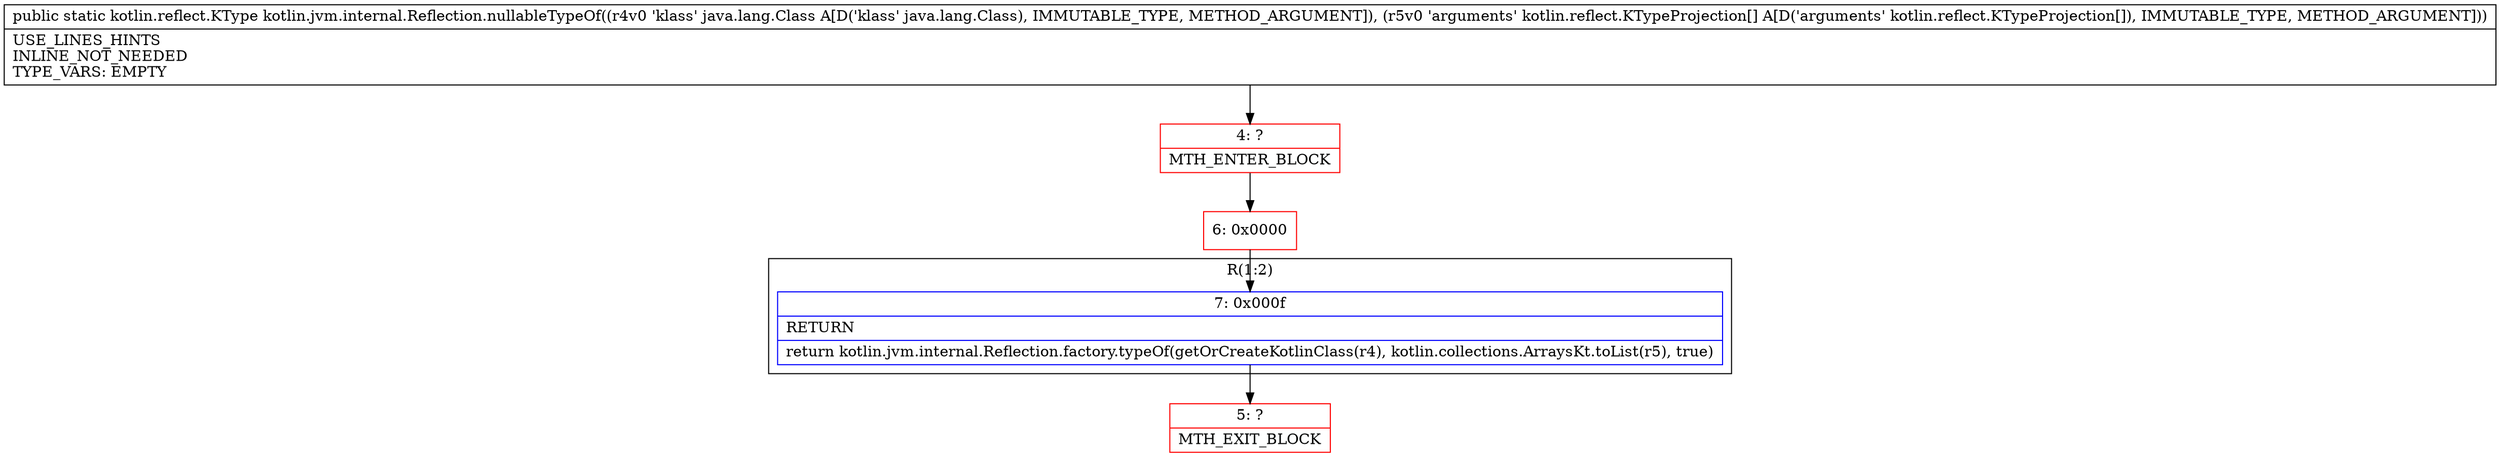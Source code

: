 digraph "CFG forkotlin.jvm.internal.Reflection.nullableTypeOf(Ljava\/lang\/Class;[Lkotlin\/reflect\/KTypeProjection;)Lkotlin\/reflect\/KType;" {
subgraph cluster_Region_867245308 {
label = "R(1:2)";
node [shape=record,color=blue];
Node_7 [shape=record,label="{7\:\ 0x000f|RETURN\l|return kotlin.jvm.internal.Reflection.factory.typeOf(getOrCreateKotlinClass(r4), kotlin.collections.ArraysKt.toList(r5), true)\l}"];
}
Node_4 [shape=record,color=red,label="{4\:\ ?|MTH_ENTER_BLOCK\l}"];
Node_6 [shape=record,color=red,label="{6\:\ 0x0000}"];
Node_5 [shape=record,color=red,label="{5\:\ ?|MTH_EXIT_BLOCK\l}"];
MethodNode[shape=record,label="{public static kotlin.reflect.KType kotlin.jvm.internal.Reflection.nullableTypeOf((r4v0 'klass' java.lang.Class A[D('klass' java.lang.Class), IMMUTABLE_TYPE, METHOD_ARGUMENT]), (r5v0 'arguments' kotlin.reflect.KTypeProjection[] A[D('arguments' kotlin.reflect.KTypeProjection[]), IMMUTABLE_TYPE, METHOD_ARGUMENT]))  | USE_LINES_HINTS\lINLINE_NOT_NEEDED\lTYPE_VARS: EMPTY\l}"];
MethodNode -> Node_4;Node_7 -> Node_5;
Node_4 -> Node_6;
Node_6 -> Node_7;
}

